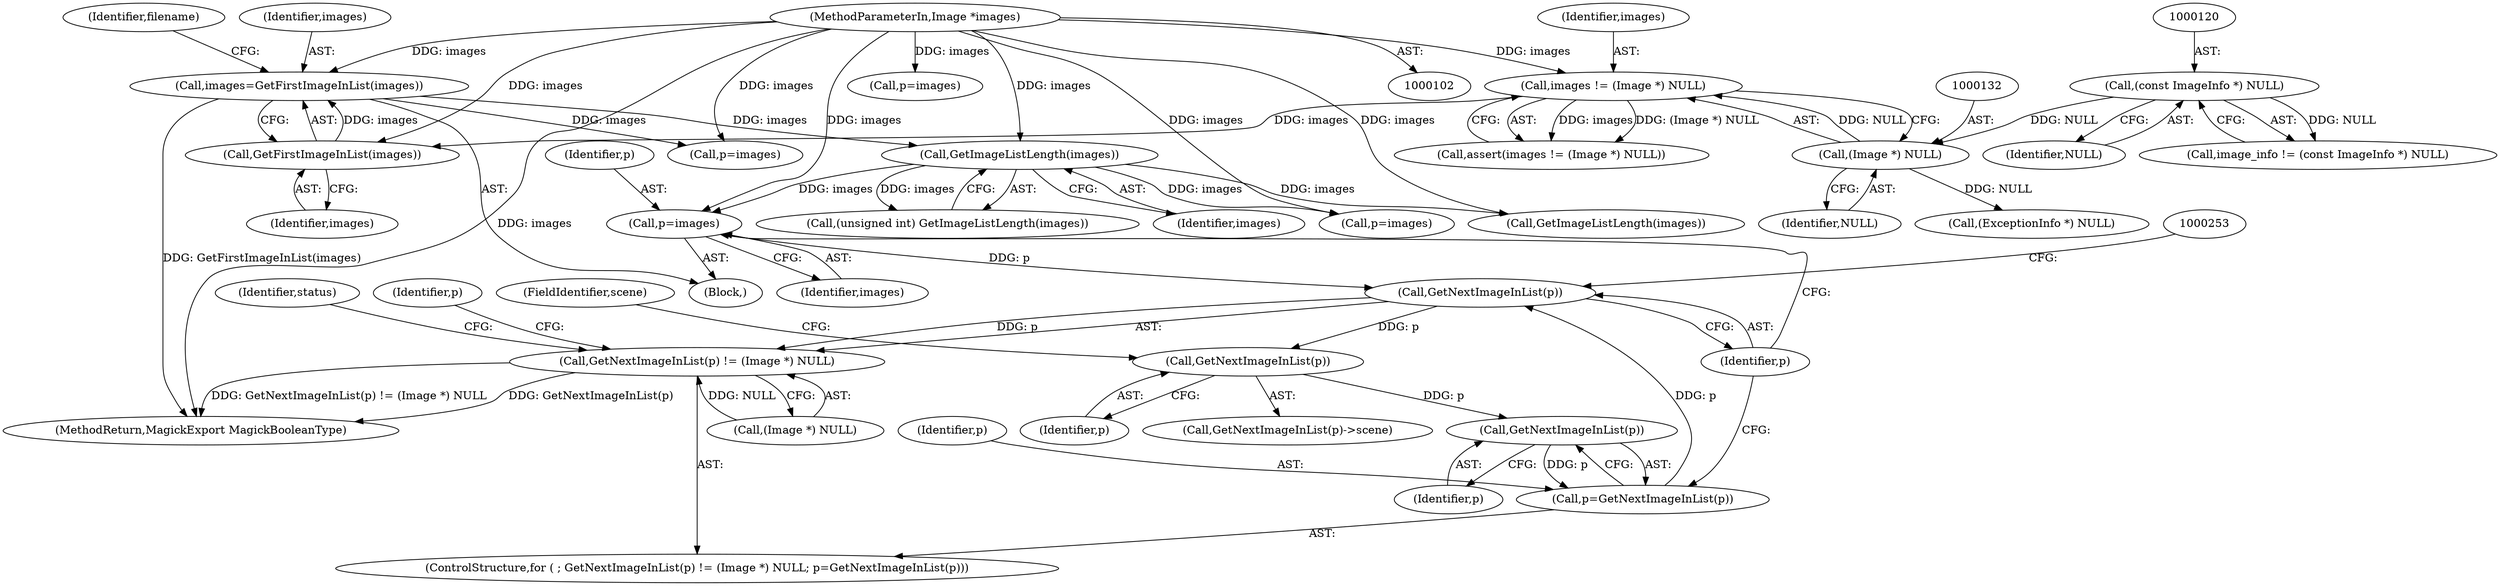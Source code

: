 digraph "0_ImageMagick_5b4bebaa91849c592a8448bc353ab25a54ff8c44@pointer" {
"1000245" [label="(Call,p=images)"];
"1000221" [label="(Call,GetImageListLength(images))"];
"1000171" [label="(Call,images=GetFirstImageInList(images))"];
"1000173" [label="(Call,GetFirstImageInList(images))"];
"1000129" [label="(Call,images != (Image *) NULL)"];
"1000104" [label="(MethodParameterIn,Image *images)"];
"1000131" [label="(Call,(Image *) NULL)"];
"1000119" [label="(Call,(const ImageInfo *) NULL)"];
"1000250" [label="(Call,GetNextImageInList(p))"];
"1000249" [label="(Call,GetNextImageInList(p) != (Image *) NULL)"];
"1000265" [label="(Call,GetNextImageInList(p))"];
"1000257" [label="(Call,GetNextImageInList(p))"];
"1000255" [label="(Call,p=GetNextImageInList(p))"];
"1000315" [label="(Call,p=images)"];
"1000222" [label="(Identifier,images)"];
"1000177" [label="(Identifier,filename)"];
"1000219" [label="(Call,(unsigned int) GetImageListLength(images))"];
"1000117" [label="(Call,image_info != (const ImageInfo *) NULL)"];
"1000278" [label="(Call,p=images)"];
"1000121" [label="(Identifier,NULL)"];
"1000221" [label="(Call,GetImageListLength(images))"];
"1000248" [label="(ControlStructure,for ( ; GetNextImageInList(p) != (Image *) NULL; p=GetNextImageInList(p)))"];
"1000251" [label="(Identifier,p)"];
"1000130" [label="(Identifier,images)"];
"1000249" [label="(Call,GetNextImageInList(p) != (Image *) NULL)"];
"1000266" [label="(Identifier,p)"];
"1000258" [label="(Identifier,p)"];
"1000246" [label="(Identifier,p)"];
"1000107" [label="(Block,)"];
"1000396" [label="(MethodReturn,MagickExport MagickBooleanType)"];
"1000173" [label="(Call,GetFirstImageInList(images))"];
"1000262" [label="(Identifier,p)"];
"1000171" [label="(Call,images=GetFirstImageInList(images))"];
"1000172" [label="(Identifier,images)"];
"1000158" [label="(Call,(ExceptionInfo *) NULL)"];
"1000182" [label="(Call,p=images)"];
"1000267" [label="(FieldIdentifier,scene)"];
"1000128" [label="(Call,assert(images != (Image *) NULL))"];
"1000264" [label="(Call,GetNextImageInList(p)->scene)"];
"1000257" [label="(Call,GetNextImageInList(p))"];
"1000256" [label="(Identifier,p)"];
"1000119" [label="(Call,(const ImageInfo *) NULL)"];
"1000245" [label="(Call,p=images)"];
"1000255" [label="(Call,p=GetNextImageInList(p))"];
"1000174" [label="(Identifier,images)"];
"1000131" [label="(Call,(Image *) NULL)"];
"1000133" [label="(Identifier,NULL)"];
"1000252" [label="(Call,(Image *) NULL)"];
"1000250" [label="(Call,GetNextImageInList(p))"];
"1000247" [label="(Identifier,images)"];
"1000104" [label="(MethodParameterIn,Image *images)"];
"1000265" [label="(Call,GetNextImageInList(p))"];
"1000312" [label="(Call,GetImageListLength(images))"];
"1000300" [label="(Identifier,status)"];
"1000129" [label="(Call,images != (Image *) NULL)"];
"1000245" -> "1000107"  [label="AST: "];
"1000245" -> "1000247"  [label="CFG: "];
"1000246" -> "1000245"  [label="AST: "];
"1000247" -> "1000245"  [label="AST: "];
"1000251" -> "1000245"  [label="CFG: "];
"1000221" -> "1000245"  [label="DDG: images"];
"1000104" -> "1000245"  [label="DDG: images"];
"1000245" -> "1000250"  [label="DDG: p"];
"1000221" -> "1000219"  [label="AST: "];
"1000221" -> "1000222"  [label="CFG: "];
"1000222" -> "1000221"  [label="AST: "];
"1000219" -> "1000221"  [label="CFG: "];
"1000221" -> "1000219"  [label="DDG: images"];
"1000171" -> "1000221"  [label="DDG: images"];
"1000104" -> "1000221"  [label="DDG: images"];
"1000221" -> "1000278"  [label="DDG: images"];
"1000221" -> "1000312"  [label="DDG: images"];
"1000171" -> "1000107"  [label="AST: "];
"1000171" -> "1000173"  [label="CFG: "];
"1000172" -> "1000171"  [label="AST: "];
"1000173" -> "1000171"  [label="AST: "];
"1000177" -> "1000171"  [label="CFG: "];
"1000171" -> "1000396"  [label="DDG: GetFirstImageInList(images)"];
"1000173" -> "1000171"  [label="DDG: images"];
"1000104" -> "1000171"  [label="DDG: images"];
"1000171" -> "1000182"  [label="DDG: images"];
"1000173" -> "1000174"  [label="CFG: "];
"1000174" -> "1000173"  [label="AST: "];
"1000129" -> "1000173"  [label="DDG: images"];
"1000104" -> "1000173"  [label="DDG: images"];
"1000129" -> "1000128"  [label="AST: "];
"1000129" -> "1000131"  [label="CFG: "];
"1000130" -> "1000129"  [label="AST: "];
"1000131" -> "1000129"  [label="AST: "];
"1000128" -> "1000129"  [label="CFG: "];
"1000129" -> "1000128"  [label="DDG: images"];
"1000129" -> "1000128"  [label="DDG: (Image *) NULL"];
"1000104" -> "1000129"  [label="DDG: images"];
"1000131" -> "1000129"  [label="DDG: NULL"];
"1000104" -> "1000102"  [label="AST: "];
"1000104" -> "1000396"  [label="DDG: images"];
"1000104" -> "1000182"  [label="DDG: images"];
"1000104" -> "1000278"  [label="DDG: images"];
"1000104" -> "1000312"  [label="DDG: images"];
"1000104" -> "1000315"  [label="DDG: images"];
"1000131" -> "1000133"  [label="CFG: "];
"1000132" -> "1000131"  [label="AST: "];
"1000133" -> "1000131"  [label="AST: "];
"1000119" -> "1000131"  [label="DDG: NULL"];
"1000131" -> "1000158"  [label="DDG: NULL"];
"1000119" -> "1000117"  [label="AST: "];
"1000119" -> "1000121"  [label="CFG: "];
"1000120" -> "1000119"  [label="AST: "];
"1000121" -> "1000119"  [label="AST: "];
"1000117" -> "1000119"  [label="CFG: "];
"1000119" -> "1000117"  [label="DDG: NULL"];
"1000250" -> "1000249"  [label="AST: "];
"1000250" -> "1000251"  [label="CFG: "];
"1000251" -> "1000250"  [label="AST: "];
"1000253" -> "1000250"  [label="CFG: "];
"1000250" -> "1000249"  [label="DDG: p"];
"1000255" -> "1000250"  [label="DDG: p"];
"1000250" -> "1000265"  [label="DDG: p"];
"1000249" -> "1000248"  [label="AST: "];
"1000249" -> "1000252"  [label="CFG: "];
"1000252" -> "1000249"  [label="AST: "];
"1000262" -> "1000249"  [label="CFG: "];
"1000300" -> "1000249"  [label="CFG: "];
"1000249" -> "1000396"  [label="DDG: GetNextImageInList(p)"];
"1000249" -> "1000396"  [label="DDG: GetNextImageInList(p) != (Image *) NULL"];
"1000252" -> "1000249"  [label="DDG: NULL"];
"1000265" -> "1000264"  [label="AST: "];
"1000265" -> "1000266"  [label="CFG: "];
"1000266" -> "1000265"  [label="AST: "];
"1000267" -> "1000265"  [label="CFG: "];
"1000265" -> "1000257"  [label="DDG: p"];
"1000257" -> "1000255"  [label="AST: "];
"1000257" -> "1000258"  [label="CFG: "];
"1000258" -> "1000257"  [label="AST: "];
"1000255" -> "1000257"  [label="CFG: "];
"1000257" -> "1000255"  [label="DDG: p"];
"1000255" -> "1000248"  [label="AST: "];
"1000256" -> "1000255"  [label="AST: "];
"1000251" -> "1000255"  [label="CFG: "];
}
